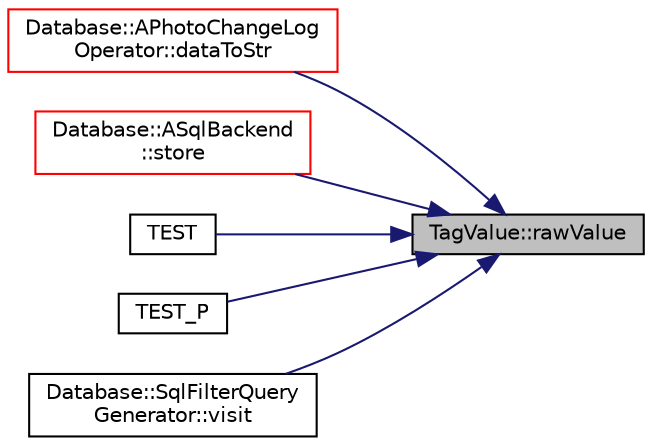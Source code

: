 digraph "TagValue::rawValue"
{
 // LATEX_PDF_SIZE
  edge [fontname="Helvetica",fontsize="10",labelfontname="Helvetica",labelfontsize="10"];
  node [fontname="Helvetica",fontsize="10",shape=record];
  rankdir="RL";
  Node1 [label="TagValue::rawValue",height=0.2,width=0.4,color="black", fillcolor="grey75", style="filled", fontcolor="black",tooltip=" "];
  Node1 -> Node2 [dir="back",color="midnightblue",fontsize="10",style="solid",fontname="Helvetica"];
  Node2 [label="Database::APhotoChangeLog\lOperator::dataToStr",height=0.2,width=0.4,color="red", fillcolor="white", style="filled",URL="$class_database_1_1_a_photo_change_log_operator.html#a7a556c87a2bcccdc6923ab73bc943516",tooltip=" "];
  Node1 -> Node6 [dir="back",color="midnightblue",fontsize="10",style="solid",fontname="Helvetica"];
  Node6 [label="Database::ASqlBackend\l::store",height=0.2,width=0.4,color="red", fillcolor="white", style="filled",URL="$class_database_1_1_a_sql_backend.html#a6142dabb29720404ce3b6765eb2441a5",tooltip="add tag to photo"];
  Node1 -> Node9 [dir="back",color="midnightblue",fontsize="10",style="solid",fontname="Helvetica"];
  Node9 [label="TEST",height=0.2,width=0.4,color="black", fillcolor="white", style="filled",URL="$tag__value__tests_8cpp.html#a9b445ea8e91ff02c21fabce30beaa587",tooltip=" "];
  Node1 -> Node10 [dir="back",color="midnightblue",fontsize="10",style="solid",fontname="Helvetica"];
  Node10 [label="TEST_P",height=0.2,width=0.4,color="black", fillcolor="white", style="filled",URL="$tag__value__tests_8cpp.html#ac8d3bbe646f874b92387cb698b813369",tooltip=" "];
  Node1 -> Node11 [dir="back",color="midnightblue",fontsize="10",style="solid",fontname="Helvetica"];
  Node11 [label="Database::SqlFilterQuery\lGenerator::visit",height=0.2,width=0.4,color="black", fillcolor="white", style="filled",URL="$class_database_1_1_sql_filter_query_generator.html#a2b5439ac65bf6011b132f8f4200aecd9",tooltip=" "];
}
